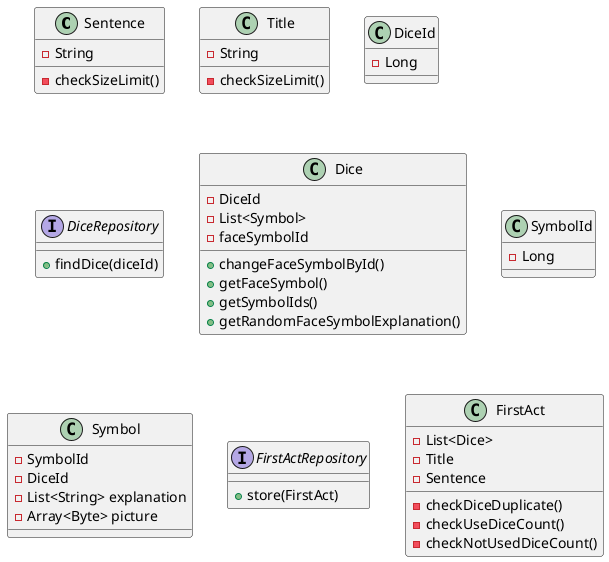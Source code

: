 @startuml FirstAct

class Sentence {
    - String
    - checkSizeLimit()
}

class Title {
    - String
    - checkSizeLimit()
}

class DiceId {
    - Long
}

interface DiceRepository {
    + findDice(diceId)
}

class Dice {
    - DiceId
    - List<Symbol>
    - faceSymbolId
    + changeFaceSymbolById()
    + getFaceSymbol()
    + getSymbolIds()
    + getRandomFaceSymbolExplanation()
}

class SymbolId {
    - Long
}

class Symbol {
    - SymbolId
    - DiceId
    - List<String> explanation
    - Array<Byte> picture
}

interface FirstActRepository{
    + store(FirstAct)
}

class FirstAct {
    - List<Dice>
    - Title
    - Sentence
    - checkDiceDuplicate()
    - checkUseDiceCount()
    - checkNotUsedDiceCount()
}

@enduml
